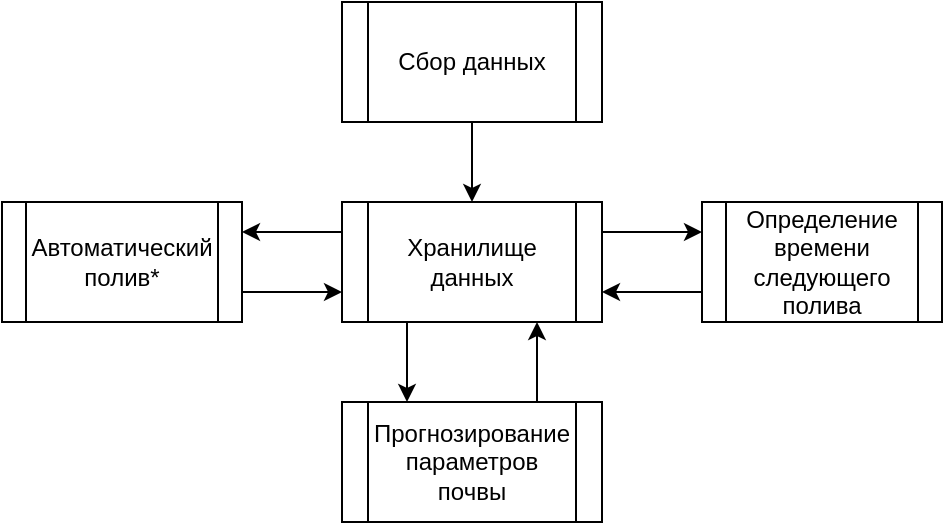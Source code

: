 <mxfile version="16.6.1" type="github">
  <diagram id="oV1GM_KYjO7_leMFCYR5" name="Page-1">
    <mxGraphModel dx="1038" dy="579" grid="1" gridSize="10" guides="1" tooltips="1" connect="1" arrows="1" fold="1" page="1" pageScale="1" pageWidth="827" pageHeight="1169" math="0" shadow="0">
      <root>
        <mxCell id="0" />
        <mxCell id="1" parent="0" />
        <mxCell id="qbnfzro3lzfsH0DHtN0R-1" value="Сбор данных" style="shape=process;whiteSpace=wrap;html=1;backgroundOutline=1;" parent="1" vertex="1">
          <mxGeometry x="310" y="90" width="130" height="60" as="geometry" />
        </mxCell>
        <mxCell id="5Lt70kJrUT7F3aSRLqDk-2" style="edgeStyle=orthogonalEdgeStyle;rounded=0;orthogonalLoop=1;jettySize=auto;html=1;exitX=0;exitY=0.25;exitDx=0;exitDy=0;entryX=1;entryY=0.25;entryDx=0;entryDy=0;" edge="1" parent="1" source="qbnfzro3lzfsH0DHtN0R-2" target="5Lt70kJrUT7F3aSRLqDk-1">
          <mxGeometry relative="1" as="geometry" />
        </mxCell>
        <mxCell id="qbnfzro3lzfsH0DHtN0R-2" value="Хранилище данных" style="shape=process;whiteSpace=wrap;html=1;backgroundOutline=1;" parent="1" vertex="1">
          <mxGeometry x="310" y="190" width="130" height="60" as="geometry" />
        </mxCell>
        <mxCell id="qbnfzro3lzfsH0DHtN0R-3" value="Прогнозирование параметров почвы" style="shape=process;whiteSpace=wrap;html=1;backgroundOutline=1;" parent="1" vertex="1">
          <mxGeometry x="310" y="290" width="130" height="60" as="geometry" />
        </mxCell>
        <mxCell id="qbnfzro3lzfsH0DHtN0R-4" value="" style="endArrow=classic;html=1;rounded=0;exitX=0.5;exitY=1;exitDx=0;exitDy=0;entryX=0.5;entryY=0;entryDx=0;entryDy=0;" parent="1" source="qbnfzro3lzfsH0DHtN0R-1" target="qbnfzro3lzfsH0DHtN0R-2" edge="1">
          <mxGeometry width="50" height="50" relative="1" as="geometry">
            <mxPoint x="390" y="320" as="sourcePoint" />
            <mxPoint x="440" y="270" as="targetPoint" />
          </mxGeometry>
        </mxCell>
        <mxCell id="qbnfzro3lzfsH0DHtN0R-7" value="" style="endArrow=classic;html=1;rounded=0;entryX=0.25;entryY=0;entryDx=0;entryDy=0;exitX=0.25;exitY=1;exitDx=0;exitDy=0;" parent="1" source="qbnfzro3lzfsH0DHtN0R-2" target="qbnfzro3lzfsH0DHtN0R-3" edge="1">
          <mxGeometry width="50" height="50" relative="1" as="geometry">
            <mxPoint x="300" y="310" as="sourcePoint" />
            <mxPoint x="350" y="260" as="targetPoint" />
          </mxGeometry>
        </mxCell>
        <mxCell id="qbnfzro3lzfsH0DHtN0R-8" value="" style="endArrow=classic;html=1;rounded=0;exitX=0.75;exitY=0;exitDx=0;exitDy=0;entryX=0.75;entryY=1;entryDx=0;entryDy=0;" parent="1" source="qbnfzro3lzfsH0DHtN0R-3" target="qbnfzro3lzfsH0DHtN0R-2" edge="1">
          <mxGeometry width="50" height="50" relative="1" as="geometry">
            <mxPoint x="370" y="300" as="sourcePoint" />
            <mxPoint x="408" y="270" as="targetPoint" />
          </mxGeometry>
        </mxCell>
        <mxCell id="qbnfzro3lzfsH0DHtN0R-9" value="Определение времени следующего полива" style="shape=process;whiteSpace=wrap;html=1;backgroundOutline=1;" parent="1" vertex="1">
          <mxGeometry x="490" y="190" width="120" height="60" as="geometry" />
        </mxCell>
        <mxCell id="qbnfzro3lzfsH0DHtN0R-10" value="" style="endArrow=classic;html=1;rounded=0;entryX=0;entryY=0.25;entryDx=0;entryDy=0;exitX=1;exitY=0.25;exitDx=0;exitDy=0;" parent="1" source="qbnfzro3lzfsH0DHtN0R-2" target="qbnfzro3lzfsH0DHtN0R-9" edge="1">
          <mxGeometry width="50" height="50" relative="1" as="geometry">
            <mxPoint x="410" y="270" as="sourcePoint" />
            <mxPoint x="460" y="220" as="targetPoint" />
          </mxGeometry>
        </mxCell>
        <mxCell id="qbnfzro3lzfsH0DHtN0R-12" value="" style="endArrow=classic;html=1;rounded=0;entryX=1;entryY=0.75;entryDx=0;entryDy=0;exitX=0;exitY=0.75;exitDx=0;exitDy=0;" parent="1" source="qbnfzro3lzfsH0DHtN0R-9" target="qbnfzro3lzfsH0DHtN0R-2" edge="1">
          <mxGeometry width="50" height="50" relative="1" as="geometry">
            <mxPoint x="550" y="310" as="sourcePoint" />
            <mxPoint x="600" y="260" as="targetPoint" />
          </mxGeometry>
        </mxCell>
        <mxCell id="5Lt70kJrUT7F3aSRLqDk-3" style="edgeStyle=orthogonalEdgeStyle;rounded=0;orthogonalLoop=1;jettySize=auto;html=1;exitX=1;exitY=0.75;exitDx=0;exitDy=0;entryX=0;entryY=0.75;entryDx=0;entryDy=0;" edge="1" parent="1" source="5Lt70kJrUT7F3aSRLqDk-1" target="qbnfzro3lzfsH0DHtN0R-2">
          <mxGeometry relative="1" as="geometry" />
        </mxCell>
        <mxCell id="5Lt70kJrUT7F3aSRLqDk-1" value="Автоматический полив*" style="shape=process;whiteSpace=wrap;html=1;backgroundOutline=1;" vertex="1" parent="1">
          <mxGeometry x="140" y="190" width="120" height="60" as="geometry" />
        </mxCell>
      </root>
    </mxGraphModel>
  </diagram>
</mxfile>
